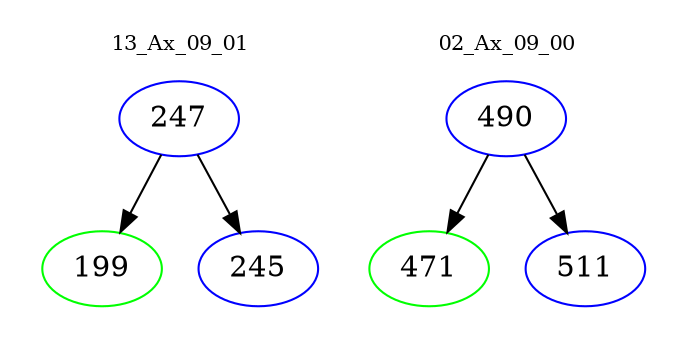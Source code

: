 digraph{
subgraph cluster_0 {
color = white
label = "13_Ax_09_01";
fontsize=10;
T0_247 [label="247", color="blue"]
T0_247 -> T0_199 [color="black"]
T0_199 [label="199", color="green"]
T0_247 -> T0_245 [color="black"]
T0_245 [label="245", color="blue"]
}
subgraph cluster_1 {
color = white
label = "02_Ax_09_00";
fontsize=10;
T1_490 [label="490", color="blue"]
T1_490 -> T1_471 [color="black"]
T1_471 [label="471", color="green"]
T1_490 -> T1_511 [color="black"]
T1_511 [label="511", color="blue"]
}
}
